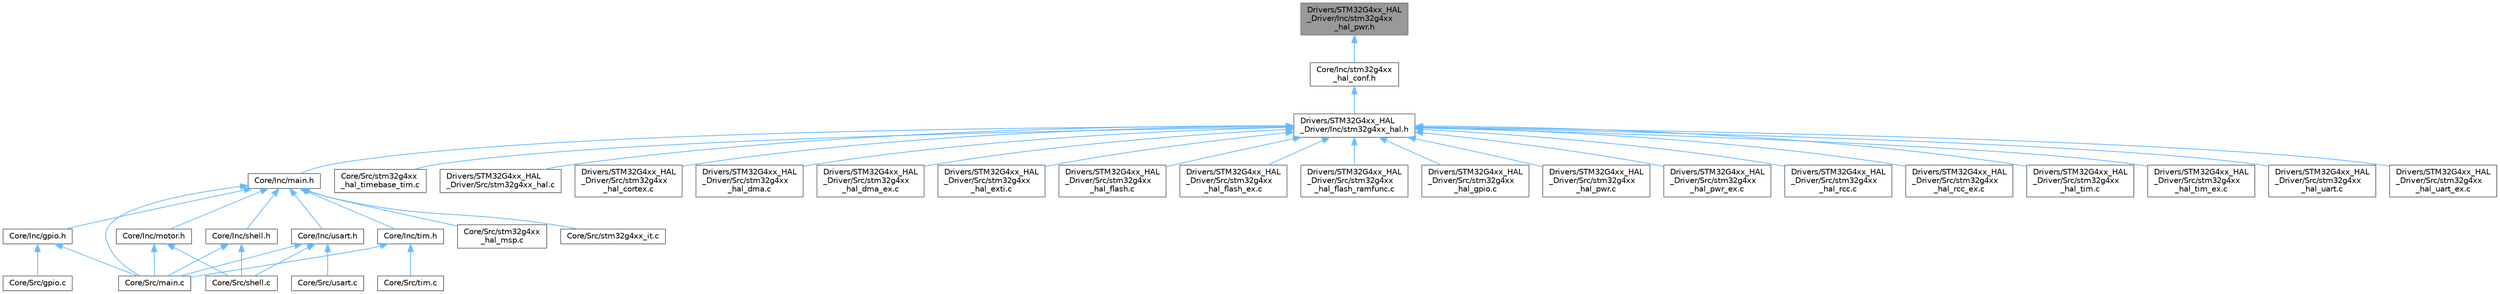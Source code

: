 digraph "Drivers/STM32G4xx_HAL_Driver/Inc/stm32g4xx_hal_pwr.h"
{
 // LATEX_PDF_SIZE
  bgcolor="transparent";
  edge [fontname=Helvetica,fontsize=10,labelfontname=Helvetica,labelfontsize=10];
  node [fontname=Helvetica,fontsize=10,shape=box,height=0.2,width=0.4];
  Node1 [label="Drivers/STM32G4xx_HAL\l_Driver/Inc/stm32g4xx\l_hal_pwr.h",height=0.2,width=0.4,color="gray40", fillcolor="grey60", style="filled", fontcolor="black",tooltip="Header file of PWR HAL module."];
  Node1 -> Node2 [dir="back",color="steelblue1",style="solid"];
  Node2 [label="Core/Inc/stm32g4xx\l_hal_conf.h",height=0.2,width=0.4,color="grey40", fillcolor="white", style="filled",URL="$stm32g4xx__hal__conf_8h.html",tooltip="HAL configuration file."];
  Node2 -> Node3 [dir="back",color="steelblue1",style="solid"];
  Node3 [label="Drivers/STM32G4xx_HAL\l_Driver/Inc/stm32g4xx_hal.h",height=0.2,width=0.4,color="grey40", fillcolor="white", style="filled",URL="$stm32g4xx__hal_8h.html",tooltip="This file contains all the functions prototypes for the HAL module driver."];
  Node3 -> Node4 [dir="back",color="steelblue1",style="solid"];
  Node4 [label="Core/Inc/main.h",height=0.2,width=0.4,color="grey40", fillcolor="white", style="filled",URL="$main_8h.html",tooltip=": Header for main.c file. This file contains the common defines of the application."];
  Node4 -> Node5 [dir="back",color="steelblue1",style="solid"];
  Node5 [label="Core/Inc/gpio.h",height=0.2,width=0.4,color="grey40", fillcolor="white", style="filled",URL="$gpio_8h.html",tooltip="This file contains all the function prototypes for the gpio.c file."];
  Node5 -> Node6 [dir="back",color="steelblue1",style="solid"];
  Node6 [label="Core/Src/gpio.c",height=0.2,width=0.4,color="grey40", fillcolor="white", style="filled",URL="$gpio_8c.html",tooltip="This file provides code for the configuration of all used GPIO pins."];
  Node5 -> Node7 [dir="back",color="steelblue1",style="solid"];
  Node7 [label="Core/Src/main.c",height=0.2,width=0.4,color="grey40", fillcolor="white", style="filled",URL="$main_8c.html",tooltip=": Main program body"];
  Node4 -> Node8 [dir="back",color="steelblue1",style="solid"];
  Node8 [label="Core/Inc/motor.h",height=0.2,width=0.4,color="grey40", fillcolor="white", style="filled",URL="$motor_8h_source.html",tooltip=" "];
  Node8 -> Node7 [dir="back",color="steelblue1",style="solid"];
  Node8 -> Node9 [dir="back",color="steelblue1",style="solid"];
  Node9 [label="Core/Src/shell.c",height=0.2,width=0.4,color="grey40", fillcolor="white", style="filled",URL="$shell_8c.html",tooltip="This file provides code for motor control."];
  Node4 -> Node10 [dir="back",color="steelblue1",style="solid"];
  Node10 [label="Core/Inc/shell.h",height=0.2,width=0.4,color="grey40", fillcolor="white", style="filled",URL="$shell_8h_source.html",tooltip=" "];
  Node10 -> Node7 [dir="back",color="steelblue1",style="solid"];
  Node10 -> Node9 [dir="back",color="steelblue1",style="solid"];
  Node4 -> Node11 [dir="back",color="steelblue1",style="solid"];
  Node11 [label="Core/Inc/tim.h",height=0.2,width=0.4,color="grey40", fillcolor="white", style="filled",URL="$tim_8h.html",tooltip="This file contains all the function prototypes for the tim.c file."];
  Node11 -> Node7 [dir="back",color="steelblue1",style="solid"];
  Node11 -> Node12 [dir="back",color="steelblue1",style="solid"];
  Node12 [label="Core/Src/tim.c",height=0.2,width=0.4,color="grey40", fillcolor="white", style="filled",URL="$tim_8c.html",tooltip="This file provides code for the configuration of the TIM instances."];
  Node4 -> Node13 [dir="back",color="steelblue1",style="solid"];
  Node13 [label="Core/Inc/usart.h",height=0.2,width=0.4,color="grey40", fillcolor="white", style="filled",URL="$usart_8h.html",tooltip="This file contains all the function prototypes for the usart.c file."];
  Node13 -> Node7 [dir="back",color="steelblue1",style="solid"];
  Node13 -> Node9 [dir="back",color="steelblue1",style="solid"];
  Node13 -> Node14 [dir="back",color="steelblue1",style="solid"];
  Node14 [label="Core/Src/usart.c",height=0.2,width=0.4,color="grey40", fillcolor="white", style="filled",URL="$usart_8c.html",tooltip="This file provides code for the configuration of the USART instances."];
  Node4 -> Node7 [dir="back",color="steelblue1",style="solid"];
  Node4 -> Node15 [dir="back",color="steelblue1",style="solid"];
  Node15 [label="Core/Src/stm32g4xx\l_hal_msp.c",height=0.2,width=0.4,color="grey40", fillcolor="white", style="filled",URL="$stm32g4xx__hal__msp_8c.html",tooltip="This file provides code for the MSP Initialization and de-Initialization codes."];
  Node4 -> Node16 [dir="back",color="steelblue1",style="solid"];
  Node16 [label="Core/Src/stm32g4xx_it.c",height=0.2,width=0.4,color="grey40", fillcolor="white", style="filled",URL="$stm32g4xx__it_8c.html",tooltip="Interrupt Service Routines."];
  Node3 -> Node17 [dir="back",color="steelblue1",style="solid"];
  Node17 [label="Core/Src/stm32g4xx\l_hal_timebase_tim.c",height=0.2,width=0.4,color="grey40", fillcolor="white", style="filled",URL="$stm32g4xx__hal__timebase__tim_8c.html",tooltip="HAL time base based on the hardware TIM."];
  Node3 -> Node18 [dir="back",color="steelblue1",style="solid"];
  Node18 [label="Drivers/STM32G4xx_HAL\l_Driver/Src/stm32g4xx_hal.c",height=0.2,width=0.4,color="grey40", fillcolor="white", style="filled",URL="$stm32g4xx__hal_8c.html",tooltip="HAL module driver. This is the common part of the HAL initialization."];
  Node3 -> Node19 [dir="back",color="steelblue1",style="solid"];
  Node19 [label="Drivers/STM32G4xx_HAL\l_Driver/Src/stm32g4xx\l_hal_cortex.c",height=0.2,width=0.4,color="grey40", fillcolor="white", style="filled",URL="$stm32g4xx__hal__cortex_8c.html",tooltip="CORTEX HAL module driver. This file provides firmware functions to manage the following functionaliti..."];
  Node3 -> Node20 [dir="back",color="steelblue1",style="solid"];
  Node20 [label="Drivers/STM32G4xx_HAL\l_Driver/Src/stm32g4xx\l_hal_dma.c",height=0.2,width=0.4,color="grey40", fillcolor="white", style="filled",URL="$stm32g4xx__hal__dma_8c.html",tooltip="DMA HAL module driver. This file provides firmware functions to manage the following functionalities ..."];
  Node3 -> Node21 [dir="back",color="steelblue1",style="solid"];
  Node21 [label="Drivers/STM32G4xx_HAL\l_Driver/Src/stm32g4xx\l_hal_dma_ex.c",height=0.2,width=0.4,color="grey40", fillcolor="white", style="filled",URL="$stm32g4xx__hal__dma__ex_8c.html",tooltip="DMA Extension HAL module driver This file provides firmware functions to manage the following functio..."];
  Node3 -> Node22 [dir="back",color="steelblue1",style="solid"];
  Node22 [label="Drivers/STM32G4xx_HAL\l_Driver/Src/stm32g4xx\l_hal_exti.c",height=0.2,width=0.4,color="grey40", fillcolor="white", style="filled",URL="$stm32g4xx__hal__exti_8c.html",tooltip="EXTI HAL module driver. This file provides firmware functions to manage the following functionalities..."];
  Node3 -> Node23 [dir="back",color="steelblue1",style="solid"];
  Node23 [label="Drivers/STM32G4xx_HAL\l_Driver/Src/stm32g4xx\l_hal_flash.c",height=0.2,width=0.4,color="grey40", fillcolor="white", style="filled",URL="$stm32g4xx__hal__flash_8c.html",tooltip="FLASH HAL module driver. This file provides firmware functions to manage the following functionalitie..."];
  Node3 -> Node24 [dir="back",color="steelblue1",style="solid"];
  Node24 [label="Drivers/STM32G4xx_HAL\l_Driver/Src/stm32g4xx\l_hal_flash_ex.c",height=0.2,width=0.4,color="grey40", fillcolor="white", style="filled",URL="$stm32g4xx__hal__flash__ex_8c.html",tooltip="Extended FLASH HAL module driver. This file provides firmware functions to manage the following funct..."];
  Node3 -> Node25 [dir="back",color="steelblue1",style="solid"];
  Node25 [label="Drivers/STM32G4xx_HAL\l_Driver/Src/stm32g4xx\l_hal_flash_ramfunc.c",height=0.2,width=0.4,color="grey40", fillcolor="white", style="filled",URL="$stm32g4xx__hal__flash__ramfunc_8c.html",tooltip="FLASH RAMFUNC driver. This file provides a Flash firmware functions which should be executed from int..."];
  Node3 -> Node26 [dir="back",color="steelblue1",style="solid"];
  Node26 [label="Drivers/STM32G4xx_HAL\l_Driver/Src/stm32g4xx\l_hal_gpio.c",height=0.2,width=0.4,color="grey40", fillcolor="white", style="filled",URL="$stm32g4xx__hal__gpio_8c.html",tooltip="GPIO HAL module driver. This file provides firmware functions to manage the following functionalities..."];
  Node3 -> Node27 [dir="back",color="steelblue1",style="solid"];
  Node27 [label="Drivers/STM32G4xx_HAL\l_Driver/Src/stm32g4xx\l_hal_pwr.c",height=0.2,width=0.4,color="grey40", fillcolor="white", style="filled",URL="$stm32g4xx__hal__pwr_8c.html",tooltip="PWR HAL module driver. This file provides firmware functions to manage the following functionalities ..."];
  Node3 -> Node28 [dir="back",color="steelblue1",style="solid"];
  Node28 [label="Drivers/STM32G4xx_HAL\l_Driver/Src/stm32g4xx\l_hal_pwr_ex.c",height=0.2,width=0.4,color="grey40", fillcolor="white", style="filled",URL="$stm32g4xx__hal__pwr__ex_8c.html",tooltip="Extended PWR HAL module driver. This file provides firmware functions to manage the following functio..."];
  Node3 -> Node29 [dir="back",color="steelblue1",style="solid"];
  Node29 [label="Drivers/STM32G4xx_HAL\l_Driver/Src/stm32g4xx\l_hal_rcc.c",height=0.2,width=0.4,color="grey40", fillcolor="white", style="filled",URL="$stm32g4xx__hal__rcc_8c.html",tooltip="RCC HAL module driver. This file provides firmware functions to manage the following functionalities ..."];
  Node3 -> Node30 [dir="back",color="steelblue1",style="solid"];
  Node30 [label="Drivers/STM32G4xx_HAL\l_Driver/Src/stm32g4xx\l_hal_rcc_ex.c",height=0.2,width=0.4,color="grey40", fillcolor="white", style="filled",URL="$stm32g4xx__hal__rcc__ex_8c.html",tooltip="Extended RCC HAL module driver. This file provides firmware functions to manage the following functio..."];
  Node3 -> Node31 [dir="back",color="steelblue1",style="solid"];
  Node31 [label="Drivers/STM32G4xx_HAL\l_Driver/Src/stm32g4xx\l_hal_tim.c",height=0.2,width=0.4,color="grey40", fillcolor="white", style="filled",URL="$stm32g4xx__hal__tim_8c.html",tooltip="TIM HAL module driver. This file provides firmware functions to manage the following functionalities ..."];
  Node3 -> Node32 [dir="back",color="steelblue1",style="solid"];
  Node32 [label="Drivers/STM32G4xx_HAL\l_Driver/Src/stm32g4xx\l_hal_tim_ex.c",height=0.2,width=0.4,color="grey40", fillcolor="white", style="filled",URL="$stm32g4xx__hal__tim__ex_8c.html",tooltip="TIM HAL module driver. This file provides firmware functions to manage the following functionalities ..."];
  Node3 -> Node33 [dir="back",color="steelblue1",style="solid"];
  Node33 [label="Drivers/STM32G4xx_HAL\l_Driver/Src/stm32g4xx\l_hal_uart.c",height=0.2,width=0.4,color="grey40", fillcolor="white", style="filled",URL="$stm32g4xx__hal__uart_8c.html",tooltip="UART HAL module driver. This file provides firmware functions to manage the following functionalities..."];
  Node3 -> Node34 [dir="back",color="steelblue1",style="solid"];
  Node34 [label="Drivers/STM32G4xx_HAL\l_Driver/Src/stm32g4xx\l_hal_uart_ex.c",height=0.2,width=0.4,color="grey40", fillcolor="white", style="filled",URL="$stm32g4xx__hal__uart__ex_8c.html",tooltip="Extended UART HAL module driver. This file provides firmware functions to manage the following extend..."];
}
